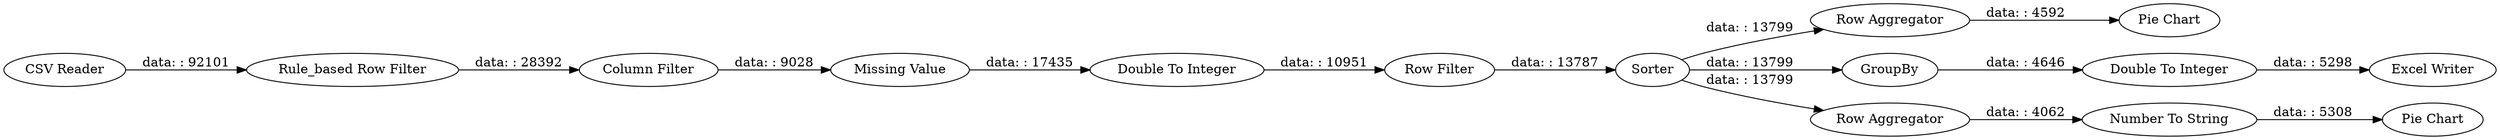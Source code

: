 digraph {
	"5416126964638739918_39" [label="Row Aggregator"]
	"5416126964638739918_37" [label=GroupBy]
	"5416126964638739918_47" [label="Pie Chart"]
	"5416126964638739918_34" [label="Missing Value"]
	"5416126964638739918_13" [label="Rule_based Row Filter"]
	"5416126964638739918_44" [label="Number To String"]
	"5416126964638739918_41" [label=Sorter]
	"5416126964638739918_40" [label="Row Filter"]
	"5416126964638739918_43" [label="Excel Writer"]
	"5416126964638739918_38" [label="Row Aggregator"]
	"5416126964638739918_45" [label="Pie Chart"]
	"5416126964638739918_33" [label="CSV Reader"]
	"5416126964638739918_35" [label="Double To Integer"]
	"5416126964638739918_42" [label="Double To Integer"]
	"5416126964638739918_36" [label="Column Filter"]
	"5416126964638739918_41" -> "5416126964638739918_39" [label="data: : 13799"]
	"5416126964638739918_41" -> "5416126964638739918_38" [label="data: : 13799"]
	"5416126964638739918_37" -> "5416126964638739918_42" [label="data: : 4646"]
	"5416126964638739918_34" -> "5416126964638739918_35" [label="data: : 17435"]
	"5416126964638739918_36" -> "5416126964638739918_34" [label="data: : 9028"]
	"5416126964638739918_35" -> "5416126964638739918_40" [label="data: : 10951"]
	"5416126964638739918_44" -> "5416126964638739918_45" [label="data: : 5308"]
	"5416126964638739918_13" -> "5416126964638739918_36" [label="data: : 28392"]
	"5416126964638739918_39" -> "5416126964638739918_47" [label="data: : 4592"]
	"5416126964638739918_40" -> "5416126964638739918_41" [label="data: : 13787"]
	"5416126964638739918_41" -> "5416126964638739918_37" [label="data: : 13799"]
	"5416126964638739918_38" -> "5416126964638739918_44" [label="data: : 4062"]
	"5416126964638739918_42" -> "5416126964638739918_43" [label="data: : 5298"]
	"5416126964638739918_33" -> "5416126964638739918_13" [label="data: : 92101"]
	rankdir=LR
}
